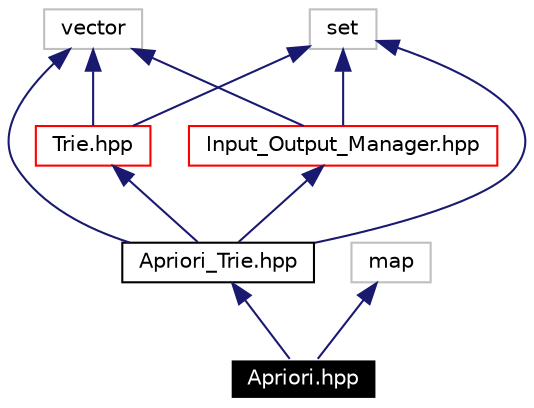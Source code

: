 digraph G
{
  edge [fontname="Helvetica",fontsize=10,labelfontname="Helvetica",labelfontsize=10];
  node [fontname="Helvetica",fontsize=10,shape=record];
  Node13 [label="Apriori.hpp",height=0.2,width=0.4,color="white", fillcolor="black", style="filled" fontcolor="white"];
  Node14 -> Node13 [dir=back,color="midnightblue",fontsize=10,style="solid",fontname="Helvetica"];
  Node14 [label="Apriori_Trie.hpp",height=0.2,width=0.4,color="black",URL="$Apriori__Trie_8hpp.html"];
  Node15 -> Node14 [dir=back,color="midnightblue",fontsize=10,style="solid",fontname="Helvetica"];
  Node15 [label="Trie.hpp",height=0.2,width=0.4,color="red",URL="$Trie_8hpp.html"];
  Node17 -> Node15 [dir=back,color="midnightblue",fontsize=10,style="solid",fontname="Helvetica"];
  Node17 [label="vector",height=0.2,width=0.4,color="grey75"];
  Node18 -> Node15 [dir=back,color="midnightblue",fontsize=10,style="solid",fontname="Helvetica"];
  Node18 [label="set",height=0.2,width=0.4,color="grey75"];
  Node19 -> Node14 [dir=back,color="midnightblue",fontsize=10,style="solid",fontname="Helvetica"];
  Node19 [label="Input_Output_Manager.hpp",height=0.2,width=0.4,color="red",URL="$Input__Output__Manager_8hpp.html"];
  Node17 -> Node19 [dir=back,color="midnightblue",fontsize=10,style="solid",fontname="Helvetica"];
  Node18 -> Node19 [dir=back,color="midnightblue",fontsize=10,style="solid",fontname="Helvetica"];
  Node18 -> Node14 [dir=back,color="midnightblue",fontsize=10,style="solid",fontname="Helvetica"];
  Node17 -> Node14 [dir=back,color="midnightblue",fontsize=10,style="solid",fontname="Helvetica"];
  Node21 -> Node13 [dir=back,color="midnightblue",fontsize=10,style="solid",fontname="Helvetica"];
  Node21 [label="map",height=0.2,width=0.4,color="grey75"];
}
